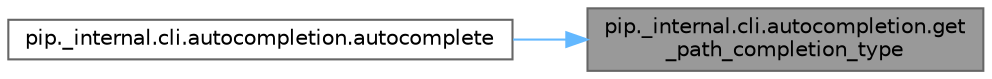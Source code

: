 digraph "pip._internal.cli.autocompletion.get_path_completion_type"
{
 // LATEX_PDF_SIZE
  bgcolor="transparent";
  edge [fontname=Helvetica,fontsize=10,labelfontname=Helvetica,labelfontsize=10];
  node [fontname=Helvetica,fontsize=10,shape=box,height=0.2,width=0.4];
  rankdir="RL";
  Node1 [id="Node000001",label="pip._internal.cli.autocompletion.get\l_path_completion_type",height=0.2,width=0.4,color="gray40", fillcolor="grey60", style="filled", fontcolor="black",tooltip=" "];
  Node1 -> Node2 [id="edge1_Node000001_Node000002",dir="back",color="steelblue1",style="solid",tooltip=" "];
  Node2 [id="Node000002",label="pip._internal.cli.autocompletion.autocomplete",height=0.2,width=0.4,color="grey40", fillcolor="white", style="filled",URL="$namespacepip_1_1__internal_1_1cli_1_1autocompletion.html#a7191db226d29dfa1023f01938038441c",tooltip=" "];
}
